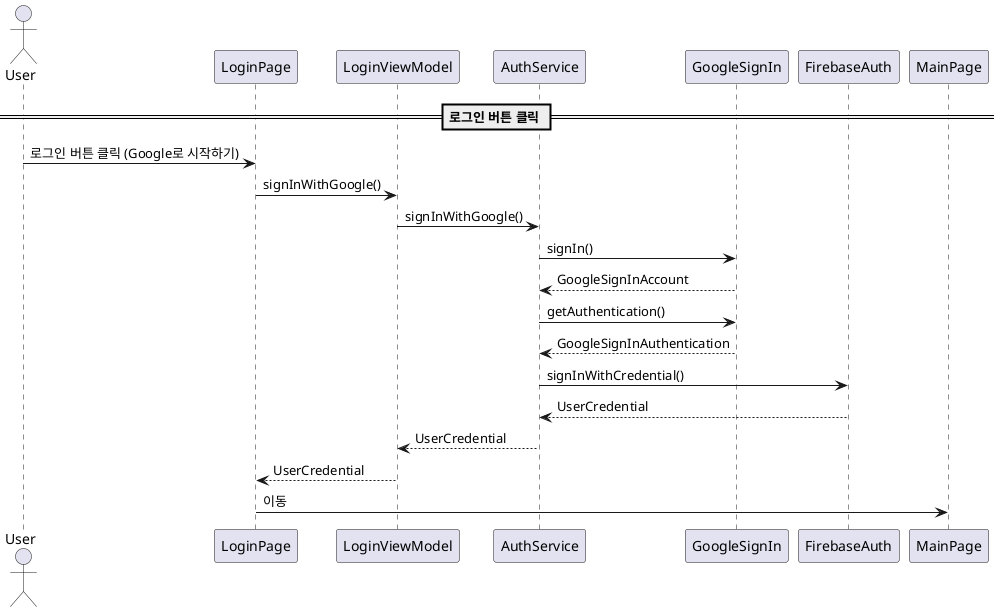 @startuml
actor User
participant LoginPage
participant LoginViewModel
participant AuthService
participant GoogleSignIn
participant FirebaseAuth

== 로그인 버튼 클릭 ==

User -> LoginPage: 로그인 버튼 클릭 (Google로 시작하기)
LoginPage -> LoginViewModel: signInWithGoogle()
LoginViewModel -> AuthService: signInWithGoogle()
AuthService -> GoogleSignIn: signIn()
GoogleSignIn --> AuthService: GoogleSignInAccount
AuthService -> GoogleSignIn: getAuthentication()
GoogleSignIn --> AuthService: GoogleSignInAuthentication
AuthService -> FirebaseAuth: signInWithCredential()
FirebaseAuth --> AuthService: UserCredential
AuthService --> LoginViewModel: UserCredential
LoginViewModel --> LoginPage: UserCredential
LoginPage -> MainPage: 이동

@enduml

